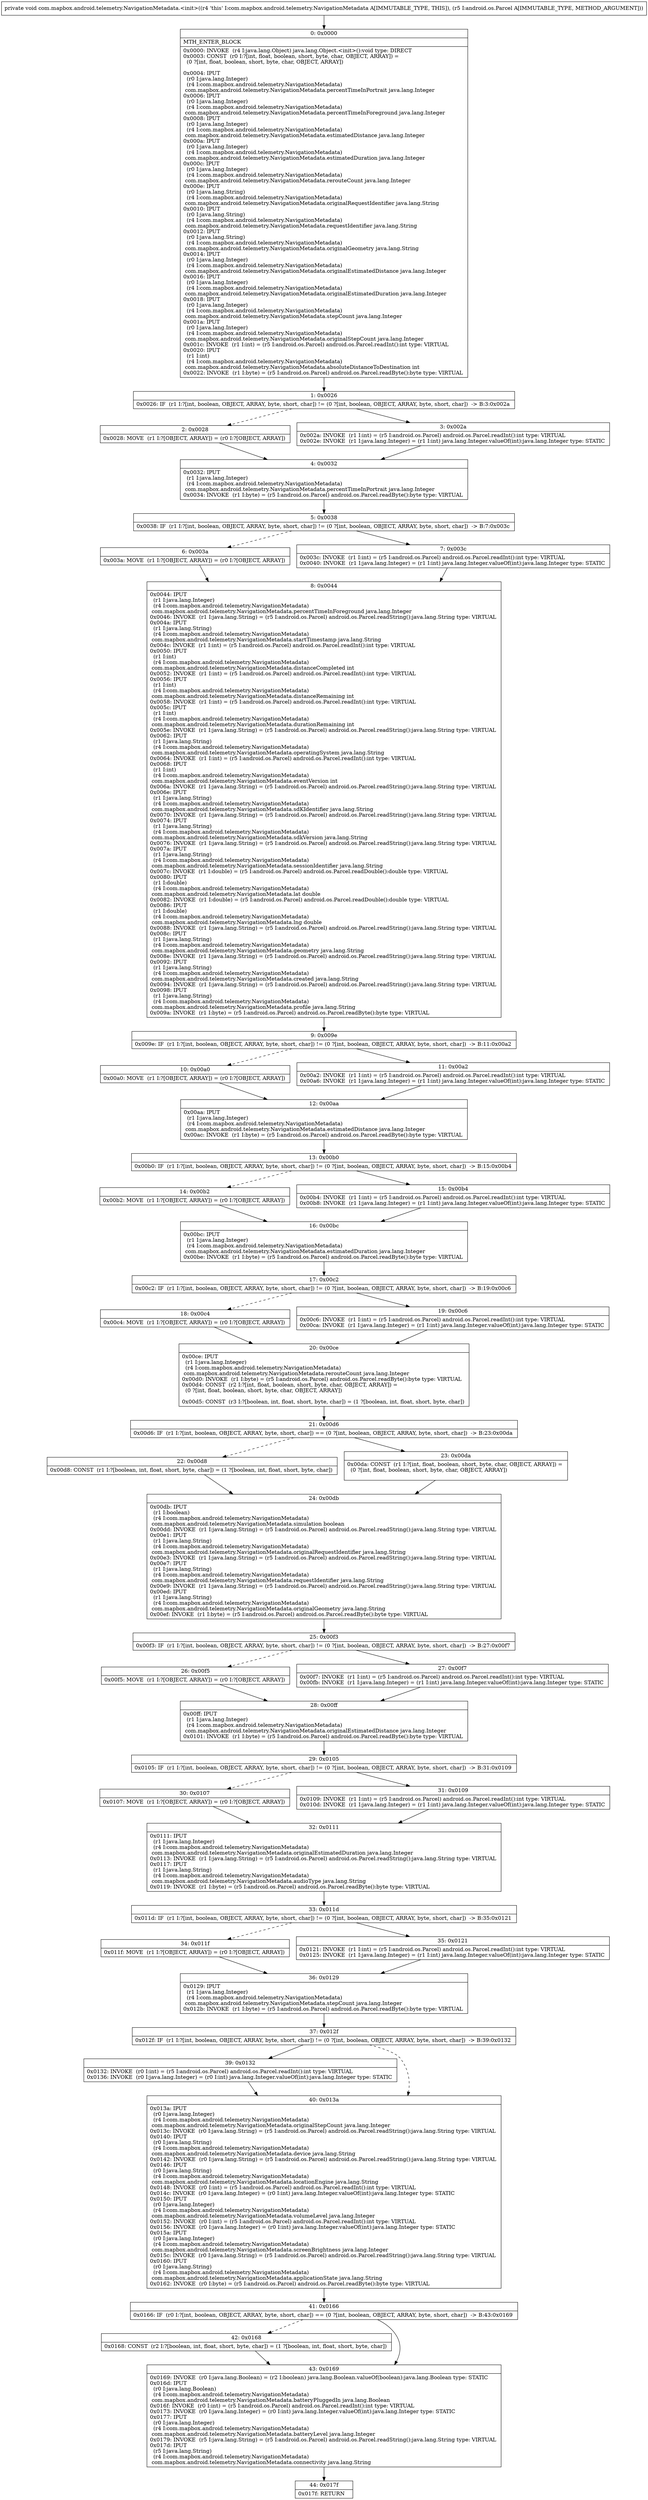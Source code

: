 digraph "CFG forcom.mapbox.android.telemetry.NavigationMetadata.\<init\>(Landroid\/os\/Parcel;)V" {
Node_0 [shape=record,label="{0\:\ 0x0000|MTH_ENTER_BLOCK\l|0x0000: INVOKE  (r4 I:java.lang.Object) java.lang.Object.\<init\>():void type: DIRECT \l0x0003: CONST  (r0 I:?[int, float, boolean, short, byte, char, OBJECT, ARRAY]) = \l  (0 ?[int, float, boolean, short, byte, char, OBJECT, ARRAY])\l \l0x0004: IPUT  \l  (r0 I:java.lang.Integer)\l  (r4 I:com.mapbox.android.telemetry.NavigationMetadata)\l com.mapbox.android.telemetry.NavigationMetadata.percentTimeInPortrait java.lang.Integer \l0x0006: IPUT  \l  (r0 I:java.lang.Integer)\l  (r4 I:com.mapbox.android.telemetry.NavigationMetadata)\l com.mapbox.android.telemetry.NavigationMetadata.percentTimeInForeground java.lang.Integer \l0x0008: IPUT  \l  (r0 I:java.lang.Integer)\l  (r4 I:com.mapbox.android.telemetry.NavigationMetadata)\l com.mapbox.android.telemetry.NavigationMetadata.estimatedDistance java.lang.Integer \l0x000a: IPUT  \l  (r0 I:java.lang.Integer)\l  (r4 I:com.mapbox.android.telemetry.NavigationMetadata)\l com.mapbox.android.telemetry.NavigationMetadata.estimatedDuration java.lang.Integer \l0x000c: IPUT  \l  (r0 I:java.lang.Integer)\l  (r4 I:com.mapbox.android.telemetry.NavigationMetadata)\l com.mapbox.android.telemetry.NavigationMetadata.rerouteCount java.lang.Integer \l0x000e: IPUT  \l  (r0 I:java.lang.String)\l  (r4 I:com.mapbox.android.telemetry.NavigationMetadata)\l com.mapbox.android.telemetry.NavigationMetadata.originalRequestIdentifier java.lang.String \l0x0010: IPUT  \l  (r0 I:java.lang.String)\l  (r4 I:com.mapbox.android.telemetry.NavigationMetadata)\l com.mapbox.android.telemetry.NavigationMetadata.requestIdentifier java.lang.String \l0x0012: IPUT  \l  (r0 I:java.lang.String)\l  (r4 I:com.mapbox.android.telemetry.NavigationMetadata)\l com.mapbox.android.telemetry.NavigationMetadata.originalGeometry java.lang.String \l0x0014: IPUT  \l  (r0 I:java.lang.Integer)\l  (r4 I:com.mapbox.android.telemetry.NavigationMetadata)\l com.mapbox.android.telemetry.NavigationMetadata.originalEstimatedDistance java.lang.Integer \l0x0016: IPUT  \l  (r0 I:java.lang.Integer)\l  (r4 I:com.mapbox.android.telemetry.NavigationMetadata)\l com.mapbox.android.telemetry.NavigationMetadata.originalEstimatedDuration java.lang.Integer \l0x0018: IPUT  \l  (r0 I:java.lang.Integer)\l  (r4 I:com.mapbox.android.telemetry.NavigationMetadata)\l com.mapbox.android.telemetry.NavigationMetadata.stepCount java.lang.Integer \l0x001a: IPUT  \l  (r0 I:java.lang.Integer)\l  (r4 I:com.mapbox.android.telemetry.NavigationMetadata)\l com.mapbox.android.telemetry.NavigationMetadata.originalStepCount java.lang.Integer \l0x001c: INVOKE  (r1 I:int) = (r5 I:android.os.Parcel) android.os.Parcel.readInt():int type: VIRTUAL \l0x0020: IPUT  \l  (r1 I:int)\l  (r4 I:com.mapbox.android.telemetry.NavigationMetadata)\l com.mapbox.android.telemetry.NavigationMetadata.absoluteDistanceToDestination int \l0x0022: INVOKE  (r1 I:byte) = (r5 I:android.os.Parcel) android.os.Parcel.readByte():byte type: VIRTUAL \l}"];
Node_1 [shape=record,label="{1\:\ 0x0026|0x0026: IF  (r1 I:?[int, boolean, OBJECT, ARRAY, byte, short, char]) != (0 ?[int, boolean, OBJECT, ARRAY, byte, short, char])  \-\> B:3:0x002a \l}"];
Node_2 [shape=record,label="{2\:\ 0x0028|0x0028: MOVE  (r1 I:?[OBJECT, ARRAY]) = (r0 I:?[OBJECT, ARRAY]) \l}"];
Node_3 [shape=record,label="{3\:\ 0x002a|0x002a: INVOKE  (r1 I:int) = (r5 I:android.os.Parcel) android.os.Parcel.readInt():int type: VIRTUAL \l0x002e: INVOKE  (r1 I:java.lang.Integer) = (r1 I:int) java.lang.Integer.valueOf(int):java.lang.Integer type: STATIC \l}"];
Node_4 [shape=record,label="{4\:\ 0x0032|0x0032: IPUT  \l  (r1 I:java.lang.Integer)\l  (r4 I:com.mapbox.android.telemetry.NavigationMetadata)\l com.mapbox.android.telemetry.NavigationMetadata.percentTimeInPortrait java.lang.Integer \l0x0034: INVOKE  (r1 I:byte) = (r5 I:android.os.Parcel) android.os.Parcel.readByte():byte type: VIRTUAL \l}"];
Node_5 [shape=record,label="{5\:\ 0x0038|0x0038: IF  (r1 I:?[int, boolean, OBJECT, ARRAY, byte, short, char]) != (0 ?[int, boolean, OBJECT, ARRAY, byte, short, char])  \-\> B:7:0x003c \l}"];
Node_6 [shape=record,label="{6\:\ 0x003a|0x003a: MOVE  (r1 I:?[OBJECT, ARRAY]) = (r0 I:?[OBJECT, ARRAY]) \l}"];
Node_7 [shape=record,label="{7\:\ 0x003c|0x003c: INVOKE  (r1 I:int) = (r5 I:android.os.Parcel) android.os.Parcel.readInt():int type: VIRTUAL \l0x0040: INVOKE  (r1 I:java.lang.Integer) = (r1 I:int) java.lang.Integer.valueOf(int):java.lang.Integer type: STATIC \l}"];
Node_8 [shape=record,label="{8\:\ 0x0044|0x0044: IPUT  \l  (r1 I:java.lang.Integer)\l  (r4 I:com.mapbox.android.telemetry.NavigationMetadata)\l com.mapbox.android.telemetry.NavigationMetadata.percentTimeInForeground java.lang.Integer \l0x0046: INVOKE  (r1 I:java.lang.String) = (r5 I:android.os.Parcel) android.os.Parcel.readString():java.lang.String type: VIRTUAL \l0x004a: IPUT  \l  (r1 I:java.lang.String)\l  (r4 I:com.mapbox.android.telemetry.NavigationMetadata)\l com.mapbox.android.telemetry.NavigationMetadata.startTimestamp java.lang.String \l0x004c: INVOKE  (r1 I:int) = (r5 I:android.os.Parcel) android.os.Parcel.readInt():int type: VIRTUAL \l0x0050: IPUT  \l  (r1 I:int)\l  (r4 I:com.mapbox.android.telemetry.NavigationMetadata)\l com.mapbox.android.telemetry.NavigationMetadata.distanceCompleted int \l0x0052: INVOKE  (r1 I:int) = (r5 I:android.os.Parcel) android.os.Parcel.readInt():int type: VIRTUAL \l0x0056: IPUT  \l  (r1 I:int)\l  (r4 I:com.mapbox.android.telemetry.NavigationMetadata)\l com.mapbox.android.telemetry.NavigationMetadata.distanceRemaining int \l0x0058: INVOKE  (r1 I:int) = (r5 I:android.os.Parcel) android.os.Parcel.readInt():int type: VIRTUAL \l0x005c: IPUT  \l  (r1 I:int)\l  (r4 I:com.mapbox.android.telemetry.NavigationMetadata)\l com.mapbox.android.telemetry.NavigationMetadata.durationRemaining int \l0x005e: INVOKE  (r1 I:java.lang.String) = (r5 I:android.os.Parcel) android.os.Parcel.readString():java.lang.String type: VIRTUAL \l0x0062: IPUT  \l  (r1 I:java.lang.String)\l  (r4 I:com.mapbox.android.telemetry.NavigationMetadata)\l com.mapbox.android.telemetry.NavigationMetadata.operatingSystem java.lang.String \l0x0064: INVOKE  (r1 I:int) = (r5 I:android.os.Parcel) android.os.Parcel.readInt():int type: VIRTUAL \l0x0068: IPUT  \l  (r1 I:int)\l  (r4 I:com.mapbox.android.telemetry.NavigationMetadata)\l com.mapbox.android.telemetry.NavigationMetadata.eventVersion int \l0x006a: INVOKE  (r1 I:java.lang.String) = (r5 I:android.os.Parcel) android.os.Parcel.readString():java.lang.String type: VIRTUAL \l0x006e: IPUT  \l  (r1 I:java.lang.String)\l  (r4 I:com.mapbox.android.telemetry.NavigationMetadata)\l com.mapbox.android.telemetry.NavigationMetadata.sdKIdentifier java.lang.String \l0x0070: INVOKE  (r1 I:java.lang.String) = (r5 I:android.os.Parcel) android.os.Parcel.readString():java.lang.String type: VIRTUAL \l0x0074: IPUT  \l  (r1 I:java.lang.String)\l  (r4 I:com.mapbox.android.telemetry.NavigationMetadata)\l com.mapbox.android.telemetry.NavigationMetadata.sdkVersion java.lang.String \l0x0076: INVOKE  (r1 I:java.lang.String) = (r5 I:android.os.Parcel) android.os.Parcel.readString():java.lang.String type: VIRTUAL \l0x007a: IPUT  \l  (r1 I:java.lang.String)\l  (r4 I:com.mapbox.android.telemetry.NavigationMetadata)\l com.mapbox.android.telemetry.NavigationMetadata.sessionIdentifier java.lang.String \l0x007c: INVOKE  (r1 I:double) = (r5 I:android.os.Parcel) android.os.Parcel.readDouble():double type: VIRTUAL \l0x0080: IPUT  \l  (r1 I:double)\l  (r4 I:com.mapbox.android.telemetry.NavigationMetadata)\l com.mapbox.android.telemetry.NavigationMetadata.lat double \l0x0082: INVOKE  (r1 I:double) = (r5 I:android.os.Parcel) android.os.Parcel.readDouble():double type: VIRTUAL \l0x0086: IPUT  \l  (r1 I:double)\l  (r4 I:com.mapbox.android.telemetry.NavigationMetadata)\l com.mapbox.android.telemetry.NavigationMetadata.lng double \l0x0088: INVOKE  (r1 I:java.lang.String) = (r5 I:android.os.Parcel) android.os.Parcel.readString():java.lang.String type: VIRTUAL \l0x008c: IPUT  \l  (r1 I:java.lang.String)\l  (r4 I:com.mapbox.android.telemetry.NavigationMetadata)\l com.mapbox.android.telemetry.NavigationMetadata.geometry java.lang.String \l0x008e: INVOKE  (r1 I:java.lang.String) = (r5 I:android.os.Parcel) android.os.Parcel.readString():java.lang.String type: VIRTUAL \l0x0092: IPUT  \l  (r1 I:java.lang.String)\l  (r4 I:com.mapbox.android.telemetry.NavigationMetadata)\l com.mapbox.android.telemetry.NavigationMetadata.created java.lang.String \l0x0094: INVOKE  (r1 I:java.lang.String) = (r5 I:android.os.Parcel) android.os.Parcel.readString():java.lang.String type: VIRTUAL \l0x0098: IPUT  \l  (r1 I:java.lang.String)\l  (r4 I:com.mapbox.android.telemetry.NavigationMetadata)\l com.mapbox.android.telemetry.NavigationMetadata.profile java.lang.String \l0x009a: INVOKE  (r1 I:byte) = (r5 I:android.os.Parcel) android.os.Parcel.readByte():byte type: VIRTUAL \l}"];
Node_9 [shape=record,label="{9\:\ 0x009e|0x009e: IF  (r1 I:?[int, boolean, OBJECT, ARRAY, byte, short, char]) != (0 ?[int, boolean, OBJECT, ARRAY, byte, short, char])  \-\> B:11:0x00a2 \l}"];
Node_10 [shape=record,label="{10\:\ 0x00a0|0x00a0: MOVE  (r1 I:?[OBJECT, ARRAY]) = (r0 I:?[OBJECT, ARRAY]) \l}"];
Node_11 [shape=record,label="{11\:\ 0x00a2|0x00a2: INVOKE  (r1 I:int) = (r5 I:android.os.Parcel) android.os.Parcel.readInt():int type: VIRTUAL \l0x00a6: INVOKE  (r1 I:java.lang.Integer) = (r1 I:int) java.lang.Integer.valueOf(int):java.lang.Integer type: STATIC \l}"];
Node_12 [shape=record,label="{12\:\ 0x00aa|0x00aa: IPUT  \l  (r1 I:java.lang.Integer)\l  (r4 I:com.mapbox.android.telemetry.NavigationMetadata)\l com.mapbox.android.telemetry.NavigationMetadata.estimatedDistance java.lang.Integer \l0x00ac: INVOKE  (r1 I:byte) = (r5 I:android.os.Parcel) android.os.Parcel.readByte():byte type: VIRTUAL \l}"];
Node_13 [shape=record,label="{13\:\ 0x00b0|0x00b0: IF  (r1 I:?[int, boolean, OBJECT, ARRAY, byte, short, char]) != (0 ?[int, boolean, OBJECT, ARRAY, byte, short, char])  \-\> B:15:0x00b4 \l}"];
Node_14 [shape=record,label="{14\:\ 0x00b2|0x00b2: MOVE  (r1 I:?[OBJECT, ARRAY]) = (r0 I:?[OBJECT, ARRAY]) \l}"];
Node_15 [shape=record,label="{15\:\ 0x00b4|0x00b4: INVOKE  (r1 I:int) = (r5 I:android.os.Parcel) android.os.Parcel.readInt():int type: VIRTUAL \l0x00b8: INVOKE  (r1 I:java.lang.Integer) = (r1 I:int) java.lang.Integer.valueOf(int):java.lang.Integer type: STATIC \l}"];
Node_16 [shape=record,label="{16\:\ 0x00bc|0x00bc: IPUT  \l  (r1 I:java.lang.Integer)\l  (r4 I:com.mapbox.android.telemetry.NavigationMetadata)\l com.mapbox.android.telemetry.NavigationMetadata.estimatedDuration java.lang.Integer \l0x00be: INVOKE  (r1 I:byte) = (r5 I:android.os.Parcel) android.os.Parcel.readByte():byte type: VIRTUAL \l}"];
Node_17 [shape=record,label="{17\:\ 0x00c2|0x00c2: IF  (r1 I:?[int, boolean, OBJECT, ARRAY, byte, short, char]) != (0 ?[int, boolean, OBJECT, ARRAY, byte, short, char])  \-\> B:19:0x00c6 \l}"];
Node_18 [shape=record,label="{18\:\ 0x00c4|0x00c4: MOVE  (r1 I:?[OBJECT, ARRAY]) = (r0 I:?[OBJECT, ARRAY]) \l}"];
Node_19 [shape=record,label="{19\:\ 0x00c6|0x00c6: INVOKE  (r1 I:int) = (r5 I:android.os.Parcel) android.os.Parcel.readInt():int type: VIRTUAL \l0x00ca: INVOKE  (r1 I:java.lang.Integer) = (r1 I:int) java.lang.Integer.valueOf(int):java.lang.Integer type: STATIC \l}"];
Node_20 [shape=record,label="{20\:\ 0x00ce|0x00ce: IPUT  \l  (r1 I:java.lang.Integer)\l  (r4 I:com.mapbox.android.telemetry.NavigationMetadata)\l com.mapbox.android.telemetry.NavigationMetadata.rerouteCount java.lang.Integer \l0x00d0: INVOKE  (r1 I:byte) = (r5 I:android.os.Parcel) android.os.Parcel.readByte():byte type: VIRTUAL \l0x00d4: CONST  (r2 I:?[int, float, boolean, short, byte, char, OBJECT, ARRAY]) = \l  (0 ?[int, float, boolean, short, byte, char, OBJECT, ARRAY])\l \l0x00d5: CONST  (r3 I:?[boolean, int, float, short, byte, char]) = (1 ?[boolean, int, float, short, byte, char]) \l}"];
Node_21 [shape=record,label="{21\:\ 0x00d6|0x00d6: IF  (r1 I:?[int, boolean, OBJECT, ARRAY, byte, short, char]) == (0 ?[int, boolean, OBJECT, ARRAY, byte, short, char])  \-\> B:23:0x00da \l}"];
Node_22 [shape=record,label="{22\:\ 0x00d8|0x00d8: CONST  (r1 I:?[boolean, int, float, short, byte, char]) = (1 ?[boolean, int, float, short, byte, char]) \l}"];
Node_23 [shape=record,label="{23\:\ 0x00da|0x00da: CONST  (r1 I:?[int, float, boolean, short, byte, char, OBJECT, ARRAY]) = \l  (0 ?[int, float, boolean, short, byte, char, OBJECT, ARRAY])\l \l}"];
Node_24 [shape=record,label="{24\:\ 0x00db|0x00db: IPUT  \l  (r1 I:boolean)\l  (r4 I:com.mapbox.android.telemetry.NavigationMetadata)\l com.mapbox.android.telemetry.NavigationMetadata.simulation boolean \l0x00dd: INVOKE  (r1 I:java.lang.String) = (r5 I:android.os.Parcel) android.os.Parcel.readString():java.lang.String type: VIRTUAL \l0x00e1: IPUT  \l  (r1 I:java.lang.String)\l  (r4 I:com.mapbox.android.telemetry.NavigationMetadata)\l com.mapbox.android.telemetry.NavigationMetadata.originalRequestIdentifier java.lang.String \l0x00e3: INVOKE  (r1 I:java.lang.String) = (r5 I:android.os.Parcel) android.os.Parcel.readString():java.lang.String type: VIRTUAL \l0x00e7: IPUT  \l  (r1 I:java.lang.String)\l  (r4 I:com.mapbox.android.telemetry.NavigationMetadata)\l com.mapbox.android.telemetry.NavigationMetadata.requestIdentifier java.lang.String \l0x00e9: INVOKE  (r1 I:java.lang.String) = (r5 I:android.os.Parcel) android.os.Parcel.readString():java.lang.String type: VIRTUAL \l0x00ed: IPUT  \l  (r1 I:java.lang.String)\l  (r4 I:com.mapbox.android.telemetry.NavigationMetadata)\l com.mapbox.android.telemetry.NavigationMetadata.originalGeometry java.lang.String \l0x00ef: INVOKE  (r1 I:byte) = (r5 I:android.os.Parcel) android.os.Parcel.readByte():byte type: VIRTUAL \l}"];
Node_25 [shape=record,label="{25\:\ 0x00f3|0x00f3: IF  (r1 I:?[int, boolean, OBJECT, ARRAY, byte, short, char]) != (0 ?[int, boolean, OBJECT, ARRAY, byte, short, char])  \-\> B:27:0x00f7 \l}"];
Node_26 [shape=record,label="{26\:\ 0x00f5|0x00f5: MOVE  (r1 I:?[OBJECT, ARRAY]) = (r0 I:?[OBJECT, ARRAY]) \l}"];
Node_27 [shape=record,label="{27\:\ 0x00f7|0x00f7: INVOKE  (r1 I:int) = (r5 I:android.os.Parcel) android.os.Parcel.readInt():int type: VIRTUAL \l0x00fb: INVOKE  (r1 I:java.lang.Integer) = (r1 I:int) java.lang.Integer.valueOf(int):java.lang.Integer type: STATIC \l}"];
Node_28 [shape=record,label="{28\:\ 0x00ff|0x00ff: IPUT  \l  (r1 I:java.lang.Integer)\l  (r4 I:com.mapbox.android.telemetry.NavigationMetadata)\l com.mapbox.android.telemetry.NavigationMetadata.originalEstimatedDistance java.lang.Integer \l0x0101: INVOKE  (r1 I:byte) = (r5 I:android.os.Parcel) android.os.Parcel.readByte():byte type: VIRTUAL \l}"];
Node_29 [shape=record,label="{29\:\ 0x0105|0x0105: IF  (r1 I:?[int, boolean, OBJECT, ARRAY, byte, short, char]) != (0 ?[int, boolean, OBJECT, ARRAY, byte, short, char])  \-\> B:31:0x0109 \l}"];
Node_30 [shape=record,label="{30\:\ 0x0107|0x0107: MOVE  (r1 I:?[OBJECT, ARRAY]) = (r0 I:?[OBJECT, ARRAY]) \l}"];
Node_31 [shape=record,label="{31\:\ 0x0109|0x0109: INVOKE  (r1 I:int) = (r5 I:android.os.Parcel) android.os.Parcel.readInt():int type: VIRTUAL \l0x010d: INVOKE  (r1 I:java.lang.Integer) = (r1 I:int) java.lang.Integer.valueOf(int):java.lang.Integer type: STATIC \l}"];
Node_32 [shape=record,label="{32\:\ 0x0111|0x0111: IPUT  \l  (r1 I:java.lang.Integer)\l  (r4 I:com.mapbox.android.telemetry.NavigationMetadata)\l com.mapbox.android.telemetry.NavigationMetadata.originalEstimatedDuration java.lang.Integer \l0x0113: INVOKE  (r1 I:java.lang.String) = (r5 I:android.os.Parcel) android.os.Parcel.readString():java.lang.String type: VIRTUAL \l0x0117: IPUT  \l  (r1 I:java.lang.String)\l  (r4 I:com.mapbox.android.telemetry.NavigationMetadata)\l com.mapbox.android.telemetry.NavigationMetadata.audioType java.lang.String \l0x0119: INVOKE  (r1 I:byte) = (r5 I:android.os.Parcel) android.os.Parcel.readByte():byte type: VIRTUAL \l}"];
Node_33 [shape=record,label="{33\:\ 0x011d|0x011d: IF  (r1 I:?[int, boolean, OBJECT, ARRAY, byte, short, char]) != (0 ?[int, boolean, OBJECT, ARRAY, byte, short, char])  \-\> B:35:0x0121 \l}"];
Node_34 [shape=record,label="{34\:\ 0x011f|0x011f: MOVE  (r1 I:?[OBJECT, ARRAY]) = (r0 I:?[OBJECT, ARRAY]) \l}"];
Node_35 [shape=record,label="{35\:\ 0x0121|0x0121: INVOKE  (r1 I:int) = (r5 I:android.os.Parcel) android.os.Parcel.readInt():int type: VIRTUAL \l0x0125: INVOKE  (r1 I:java.lang.Integer) = (r1 I:int) java.lang.Integer.valueOf(int):java.lang.Integer type: STATIC \l}"];
Node_36 [shape=record,label="{36\:\ 0x0129|0x0129: IPUT  \l  (r1 I:java.lang.Integer)\l  (r4 I:com.mapbox.android.telemetry.NavigationMetadata)\l com.mapbox.android.telemetry.NavigationMetadata.stepCount java.lang.Integer \l0x012b: INVOKE  (r1 I:byte) = (r5 I:android.os.Parcel) android.os.Parcel.readByte():byte type: VIRTUAL \l}"];
Node_37 [shape=record,label="{37\:\ 0x012f|0x012f: IF  (r1 I:?[int, boolean, OBJECT, ARRAY, byte, short, char]) != (0 ?[int, boolean, OBJECT, ARRAY, byte, short, char])  \-\> B:39:0x0132 \l}"];
Node_39 [shape=record,label="{39\:\ 0x0132|0x0132: INVOKE  (r0 I:int) = (r5 I:android.os.Parcel) android.os.Parcel.readInt():int type: VIRTUAL \l0x0136: INVOKE  (r0 I:java.lang.Integer) = (r0 I:int) java.lang.Integer.valueOf(int):java.lang.Integer type: STATIC \l}"];
Node_40 [shape=record,label="{40\:\ 0x013a|0x013a: IPUT  \l  (r0 I:java.lang.Integer)\l  (r4 I:com.mapbox.android.telemetry.NavigationMetadata)\l com.mapbox.android.telemetry.NavigationMetadata.originalStepCount java.lang.Integer \l0x013c: INVOKE  (r0 I:java.lang.String) = (r5 I:android.os.Parcel) android.os.Parcel.readString():java.lang.String type: VIRTUAL \l0x0140: IPUT  \l  (r0 I:java.lang.String)\l  (r4 I:com.mapbox.android.telemetry.NavigationMetadata)\l com.mapbox.android.telemetry.NavigationMetadata.device java.lang.String \l0x0142: INVOKE  (r0 I:java.lang.String) = (r5 I:android.os.Parcel) android.os.Parcel.readString():java.lang.String type: VIRTUAL \l0x0146: IPUT  \l  (r0 I:java.lang.String)\l  (r4 I:com.mapbox.android.telemetry.NavigationMetadata)\l com.mapbox.android.telemetry.NavigationMetadata.locationEngine java.lang.String \l0x0148: INVOKE  (r0 I:int) = (r5 I:android.os.Parcel) android.os.Parcel.readInt():int type: VIRTUAL \l0x014c: INVOKE  (r0 I:java.lang.Integer) = (r0 I:int) java.lang.Integer.valueOf(int):java.lang.Integer type: STATIC \l0x0150: IPUT  \l  (r0 I:java.lang.Integer)\l  (r4 I:com.mapbox.android.telemetry.NavigationMetadata)\l com.mapbox.android.telemetry.NavigationMetadata.volumeLevel java.lang.Integer \l0x0152: INVOKE  (r0 I:int) = (r5 I:android.os.Parcel) android.os.Parcel.readInt():int type: VIRTUAL \l0x0156: INVOKE  (r0 I:java.lang.Integer) = (r0 I:int) java.lang.Integer.valueOf(int):java.lang.Integer type: STATIC \l0x015a: IPUT  \l  (r0 I:java.lang.Integer)\l  (r4 I:com.mapbox.android.telemetry.NavigationMetadata)\l com.mapbox.android.telemetry.NavigationMetadata.screenBrightness java.lang.Integer \l0x015c: INVOKE  (r0 I:java.lang.String) = (r5 I:android.os.Parcel) android.os.Parcel.readString():java.lang.String type: VIRTUAL \l0x0160: IPUT  \l  (r0 I:java.lang.String)\l  (r4 I:com.mapbox.android.telemetry.NavigationMetadata)\l com.mapbox.android.telemetry.NavigationMetadata.applicationState java.lang.String \l0x0162: INVOKE  (r0 I:byte) = (r5 I:android.os.Parcel) android.os.Parcel.readByte():byte type: VIRTUAL \l}"];
Node_41 [shape=record,label="{41\:\ 0x0166|0x0166: IF  (r0 I:?[int, boolean, OBJECT, ARRAY, byte, short, char]) == (0 ?[int, boolean, OBJECT, ARRAY, byte, short, char])  \-\> B:43:0x0169 \l}"];
Node_42 [shape=record,label="{42\:\ 0x0168|0x0168: CONST  (r2 I:?[boolean, int, float, short, byte, char]) = (1 ?[boolean, int, float, short, byte, char]) \l}"];
Node_43 [shape=record,label="{43\:\ 0x0169|0x0169: INVOKE  (r0 I:java.lang.Boolean) = (r2 I:boolean) java.lang.Boolean.valueOf(boolean):java.lang.Boolean type: STATIC \l0x016d: IPUT  \l  (r0 I:java.lang.Boolean)\l  (r4 I:com.mapbox.android.telemetry.NavigationMetadata)\l com.mapbox.android.telemetry.NavigationMetadata.batteryPluggedIn java.lang.Boolean \l0x016f: INVOKE  (r0 I:int) = (r5 I:android.os.Parcel) android.os.Parcel.readInt():int type: VIRTUAL \l0x0173: INVOKE  (r0 I:java.lang.Integer) = (r0 I:int) java.lang.Integer.valueOf(int):java.lang.Integer type: STATIC \l0x0177: IPUT  \l  (r0 I:java.lang.Integer)\l  (r4 I:com.mapbox.android.telemetry.NavigationMetadata)\l com.mapbox.android.telemetry.NavigationMetadata.batteryLevel java.lang.Integer \l0x0179: INVOKE  (r5 I:java.lang.String) = (r5 I:android.os.Parcel) android.os.Parcel.readString():java.lang.String type: VIRTUAL \l0x017d: IPUT  \l  (r5 I:java.lang.String)\l  (r4 I:com.mapbox.android.telemetry.NavigationMetadata)\l com.mapbox.android.telemetry.NavigationMetadata.connectivity java.lang.String \l}"];
Node_44 [shape=record,label="{44\:\ 0x017f|0x017f: RETURN   \l}"];
MethodNode[shape=record,label="{private void com.mapbox.android.telemetry.NavigationMetadata.\<init\>((r4 'this' I:com.mapbox.android.telemetry.NavigationMetadata A[IMMUTABLE_TYPE, THIS]), (r5 I:android.os.Parcel A[IMMUTABLE_TYPE, METHOD_ARGUMENT])) }"];
MethodNode -> Node_0;
Node_0 -> Node_1;
Node_1 -> Node_2[style=dashed];
Node_1 -> Node_3;
Node_2 -> Node_4;
Node_3 -> Node_4;
Node_4 -> Node_5;
Node_5 -> Node_6[style=dashed];
Node_5 -> Node_7;
Node_6 -> Node_8;
Node_7 -> Node_8;
Node_8 -> Node_9;
Node_9 -> Node_10[style=dashed];
Node_9 -> Node_11;
Node_10 -> Node_12;
Node_11 -> Node_12;
Node_12 -> Node_13;
Node_13 -> Node_14[style=dashed];
Node_13 -> Node_15;
Node_14 -> Node_16;
Node_15 -> Node_16;
Node_16 -> Node_17;
Node_17 -> Node_18[style=dashed];
Node_17 -> Node_19;
Node_18 -> Node_20;
Node_19 -> Node_20;
Node_20 -> Node_21;
Node_21 -> Node_22[style=dashed];
Node_21 -> Node_23;
Node_22 -> Node_24;
Node_23 -> Node_24;
Node_24 -> Node_25;
Node_25 -> Node_26[style=dashed];
Node_25 -> Node_27;
Node_26 -> Node_28;
Node_27 -> Node_28;
Node_28 -> Node_29;
Node_29 -> Node_30[style=dashed];
Node_29 -> Node_31;
Node_30 -> Node_32;
Node_31 -> Node_32;
Node_32 -> Node_33;
Node_33 -> Node_34[style=dashed];
Node_33 -> Node_35;
Node_34 -> Node_36;
Node_35 -> Node_36;
Node_36 -> Node_37;
Node_37 -> Node_39;
Node_37 -> Node_40[style=dashed];
Node_39 -> Node_40;
Node_40 -> Node_41;
Node_41 -> Node_42[style=dashed];
Node_41 -> Node_43;
Node_42 -> Node_43;
Node_43 -> Node_44;
}

